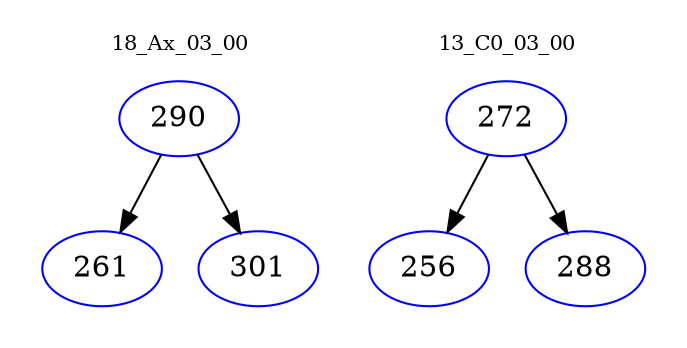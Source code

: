digraph{
subgraph cluster_0 {
color = white
label = "18_Ax_03_00";
fontsize=10;
T0_290 [label="290", color="blue"]
T0_290 -> T0_261 [color="black"]
T0_261 [label="261", color="blue"]
T0_290 -> T0_301 [color="black"]
T0_301 [label="301", color="blue"]
}
subgraph cluster_1 {
color = white
label = "13_C0_03_00";
fontsize=10;
T1_272 [label="272", color="blue"]
T1_272 -> T1_256 [color="black"]
T1_256 [label="256", color="blue"]
T1_272 -> T1_288 [color="black"]
T1_288 [label="288", color="blue"]
}
}
